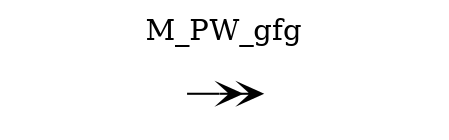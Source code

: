 digraph {graph[label=M_PW_gfg,labelloc=tl,labelfontsize=12];
rankdir=LR;
"F_PW1"[shape=oval,fillcolor="#FFCCCC",style ="filled",label="F_PW1", style=invis];
"F_PW2"[shape=oval,fillcolor="#FFCCCC",style ="filled",label="F_PW2", style=invis];

"F_PW2"->"F_PW1"[arrowhead=veevee];
}
